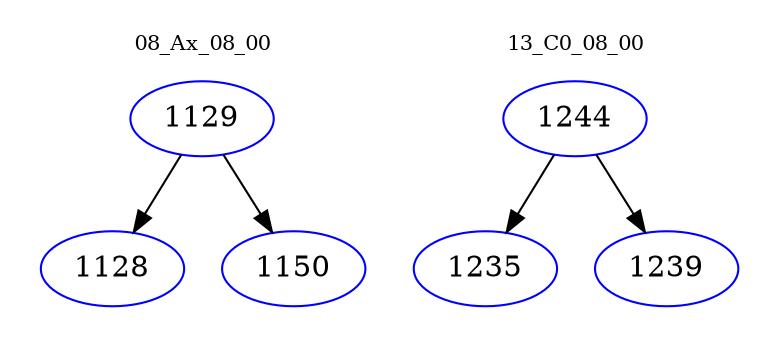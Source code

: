 digraph{
subgraph cluster_0 {
color = white
label = "08_Ax_08_00";
fontsize=10;
T0_1129 [label="1129", color="blue"]
T0_1129 -> T0_1128 [color="black"]
T0_1128 [label="1128", color="blue"]
T0_1129 -> T0_1150 [color="black"]
T0_1150 [label="1150", color="blue"]
}
subgraph cluster_1 {
color = white
label = "13_C0_08_00";
fontsize=10;
T1_1244 [label="1244", color="blue"]
T1_1244 -> T1_1235 [color="black"]
T1_1235 [label="1235", color="blue"]
T1_1244 -> T1_1239 [color="black"]
T1_1239 [label="1239", color="blue"]
}
}
